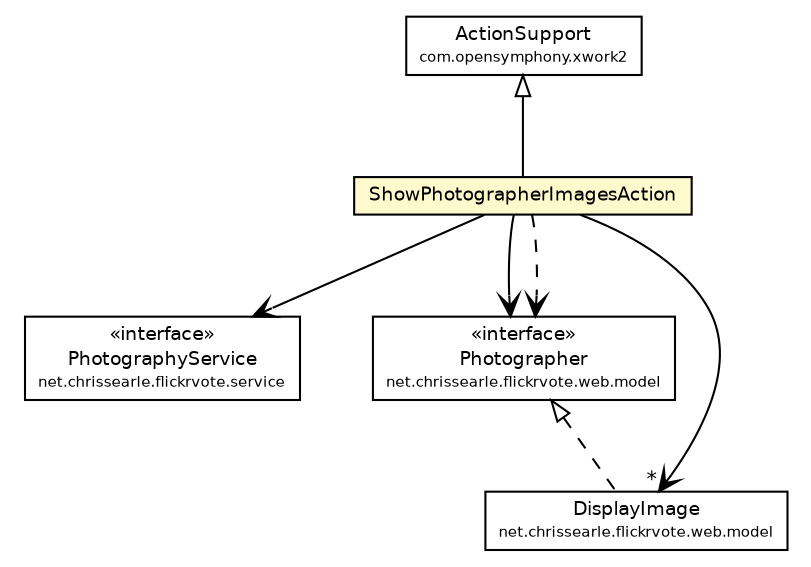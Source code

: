 #!/usr/local/bin/dot
#
# Class diagram 
# Generated by UmlGraph version 4.6 (http://www.spinellis.gr/sw/umlgraph)
#

digraph G {
	edge [fontname="Helvetica",fontsize=10,labelfontname="Helvetica",labelfontsize=10];
	node [fontname="Helvetica",fontsize=10,shape=plaintext];
	// net.chrissearle.flickrvote.service.PhotographyService
	c8407 [label=<<table border="0" cellborder="1" cellspacing="0" cellpadding="2" port="p" href="../../service/PhotographyService.html">
		<tr><td><table border="0" cellspacing="0" cellpadding="1">
			<tr><td> &laquo;interface&raquo; </td></tr>
			<tr><td> PhotographyService </td></tr>
			<tr><td><font point-size="7.0"> net.chrissearle.flickrvote.service </font></td></tr>
		</table></td></tr>
		</table>>, fontname="Helvetica", fontcolor="black", fontsize=9.0];
	// net.chrissearle.flickrvote.web.admin.ShowPhotographerImagesAction
	c8429 [label=<<table border="0" cellborder="1" cellspacing="0" cellpadding="2" port="p" bgcolor="lemonChiffon" href="./ShowPhotographerImagesAction.html">
		<tr><td><table border="0" cellspacing="0" cellpadding="1">
			<tr><td> ShowPhotographerImagesAction </td></tr>
		</table></td></tr>
		</table>>, fontname="Helvetica", fontcolor="black", fontsize=9.0];
	// net.chrissearle.flickrvote.web.model.Photographer
	c8459 [label=<<table border="0" cellborder="1" cellspacing="0" cellpadding="2" port="p" href="../model/Photographer.html">
		<tr><td><table border="0" cellspacing="0" cellpadding="1">
			<tr><td> &laquo;interface&raquo; </td></tr>
			<tr><td> Photographer </td></tr>
			<tr><td><font point-size="7.0"> net.chrissearle.flickrvote.web.model </font></td></tr>
		</table></td></tr>
		</table>>, fontname="Helvetica", fontcolor="black", fontsize=9.0];
	// net.chrissearle.flickrvote.web.model.DisplayImage
	c8462 [label=<<table border="0" cellborder="1" cellspacing="0" cellpadding="2" port="p" href="../model/DisplayImage.html">
		<tr><td><table border="0" cellspacing="0" cellpadding="1">
			<tr><td> DisplayImage </td></tr>
			<tr><td><font point-size="7.0"> net.chrissearle.flickrvote.web.model </font></td></tr>
		</table></td></tr>
		</table>>, fontname="Helvetica", fontcolor="black", fontsize=9.0];
	//net.chrissearle.flickrvote.web.admin.ShowPhotographerImagesAction extends com.opensymphony.xwork2.ActionSupport
	c8480:p -> c8429:p [dir=back,arrowtail=empty];
	//net.chrissearle.flickrvote.web.model.DisplayImage implements net.chrissearle.flickrvote.web.model.Photographer
	c8459:p -> c8462:p [dir=back,arrowtail=empty,style=dashed];
	// net.chrissearle.flickrvote.web.admin.ShowPhotographerImagesAction NAVASSOC net.chrissearle.flickrvote.web.model.DisplayImage
	c8429:p -> c8462:p [taillabel="", label="", headlabel="*", fontname="Helvetica", fontcolor="black", fontsize=10.0, color="black", arrowhead=open];
	// net.chrissearle.flickrvote.web.admin.ShowPhotographerImagesAction NAVASSOC net.chrissearle.flickrvote.web.model.Photographer
	c8429:p -> c8459:p [taillabel="", label="", headlabel="", fontname="Helvetica", fontcolor="black", fontsize=10.0, color="black", arrowhead=open];
	// net.chrissearle.flickrvote.web.admin.ShowPhotographerImagesAction NAVASSOC net.chrissearle.flickrvote.service.PhotographyService
	c8429:p -> c8407:p [taillabel="", label="", headlabel="", fontname="Helvetica", fontcolor="black", fontsize=10.0, color="black", arrowhead=open];
	// net.chrissearle.flickrvote.web.admin.ShowPhotographerImagesAction DEPEND net.chrissearle.flickrvote.web.model.Photographer
	c8429:p -> c8459:p [taillabel="", label="", headlabel="", fontname="Helvetica", fontcolor="black", fontsize=10.0, color="black", arrowhead=open, style=dashed];
	// com.opensymphony.xwork2.ActionSupport
	c8480 [label=<<table border="0" cellborder="1" cellspacing="0" cellpadding="2" port="p">
		<tr><td><table border="0" cellspacing="0" cellpadding="1">
			<tr><td> ActionSupport </td></tr>
			<tr><td><font point-size="7.0"> com.opensymphony.xwork2 </font></td></tr>
		</table></td></tr>
		</table>>, fontname="Helvetica", fontcolor="black", fontsize=9.0];
}

